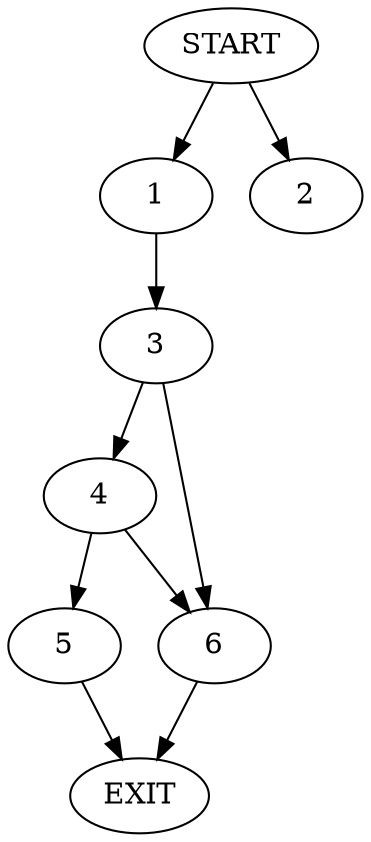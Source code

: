 digraph { 
0 [label="START"];
1;
2;
3;
4;
5;
6;
7[label="EXIT"];
0 -> 1;
0 -> 2;
1 -> 3;
3 -> 4;
3 -> 6;
4 -> 5;
4 -> 6;
5 -> 7;
6 -> 7;
}